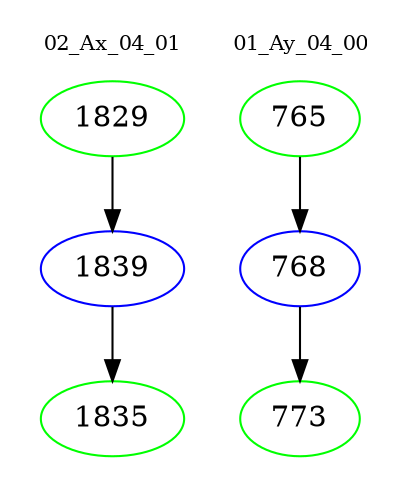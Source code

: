digraph{
subgraph cluster_0 {
color = white
label = "02_Ax_04_01";
fontsize=10;
T0_1829 [label="1829", color="green"]
T0_1829 -> T0_1839 [color="black"]
T0_1839 [label="1839", color="blue"]
T0_1839 -> T0_1835 [color="black"]
T0_1835 [label="1835", color="green"]
}
subgraph cluster_1 {
color = white
label = "01_Ay_04_00";
fontsize=10;
T1_765 [label="765", color="green"]
T1_765 -> T1_768 [color="black"]
T1_768 [label="768", color="blue"]
T1_768 -> T1_773 [color="black"]
T1_773 [label="773", color="green"]
}
}
